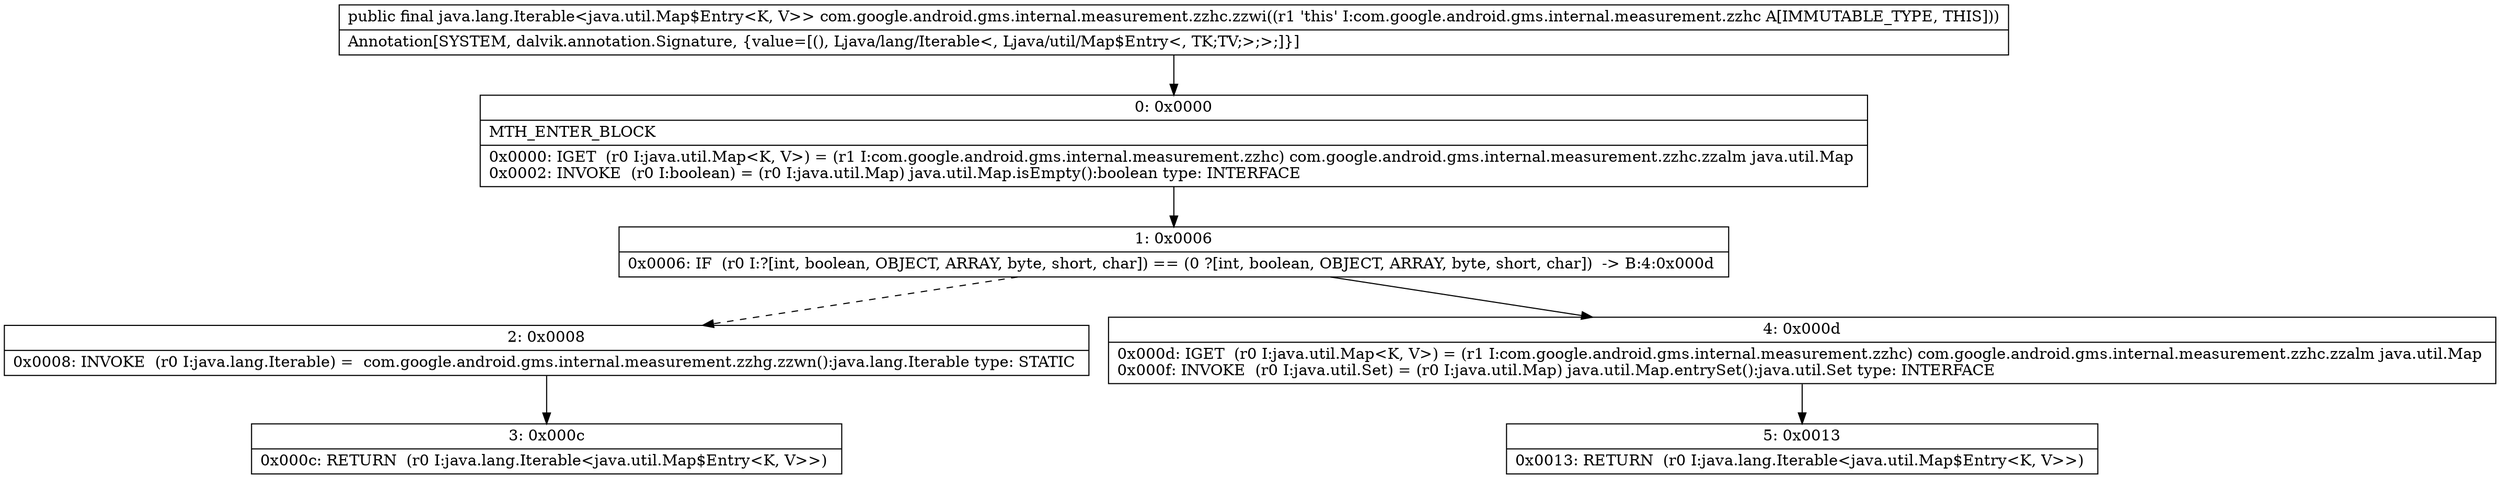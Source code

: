 digraph "CFG forcom.google.android.gms.internal.measurement.zzhc.zzwi()Ljava\/lang\/Iterable;" {
Node_0 [shape=record,label="{0\:\ 0x0000|MTH_ENTER_BLOCK\l|0x0000: IGET  (r0 I:java.util.Map\<K, V\>) = (r1 I:com.google.android.gms.internal.measurement.zzhc) com.google.android.gms.internal.measurement.zzhc.zzalm java.util.Map \l0x0002: INVOKE  (r0 I:boolean) = (r0 I:java.util.Map) java.util.Map.isEmpty():boolean type: INTERFACE \l}"];
Node_1 [shape=record,label="{1\:\ 0x0006|0x0006: IF  (r0 I:?[int, boolean, OBJECT, ARRAY, byte, short, char]) == (0 ?[int, boolean, OBJECT, ARRAY, byte, short, char])  \-\> B:4:0x000d \l}"];
Node_2 [shape=record,label="{2\:\ 0x0008|0x0008: INVOKE  (r0 I:java.lang.Iterable) =  com.google.android.gms.internal.measurement.zzhg.zzwn():java.lang.Iterable type: STATIC \l}"];
Node_3 [shape=record,label="{3\:\ 0x000c|0x000c: RETURN  (r0 I:java.lang.Iterable\<java.util.Map$Entry\<K, V\>\>) \l}"];
Node_4 [shape=record,label="{4\:\ 0x000d|0x000d: IGET  (r0 I:java.util.Map\<K, V\>) = (r1 I:com.google.android.gms.internal.measurement.zzhc) com.google.android.gms.internal.measurement.zzhc.zzalm java.util.Map \l0x000f: INVOKE  (r0 I:java.util.Set) = (r0 I:java.util.Map) java.util.Map.entrySet():java.util.Set type: INTERFACE \l}"];
Node_5 [shape=record,label="{5\:\ 0x0013|0x0013: RETURN  (r0 I:java.lang.Iterable\<java.util.Map$Entry\<K, V\>\>) \l}"];
MethodNode[shape=record,label="{public final java.lang.Iterable\<java.util.Map$Entry\<K, V\>\> com.google.android.gms.internal.measurement.zzhc.zzwi((r1 'this' I:com.google.android.gms.internal.measurement.zzhc A[IMMUTABLE_TYPE, THIS]))  | Annotation[SYSTEM, dalvik.annotation.Signature, \{value=[(), Ljava\/lang\/Iterable\<, Ljava\/util\/Map$Entry\<, TK;TV;\>;\>;]\}]\l}"];
MethodNode -> Node_0;
Node_0 -> Node_1;
Node_1 -> Node_2[style=dashed];
Node_1 -> Node_4;
Node_2 -> Node_3;
Node_4 -> Node_5;
}

